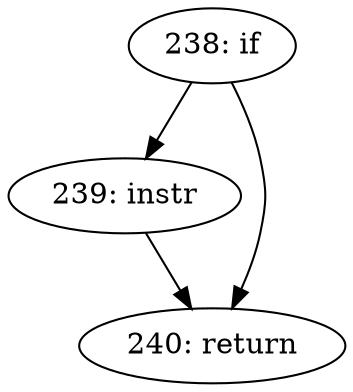 digraph CFG_refdst_drop {
238 [label="238: if"]
	238 -> 239
	238 -> 240
239 [label="239: instr"]
	239 -> 240
240 [label="240: return"]
	
}
